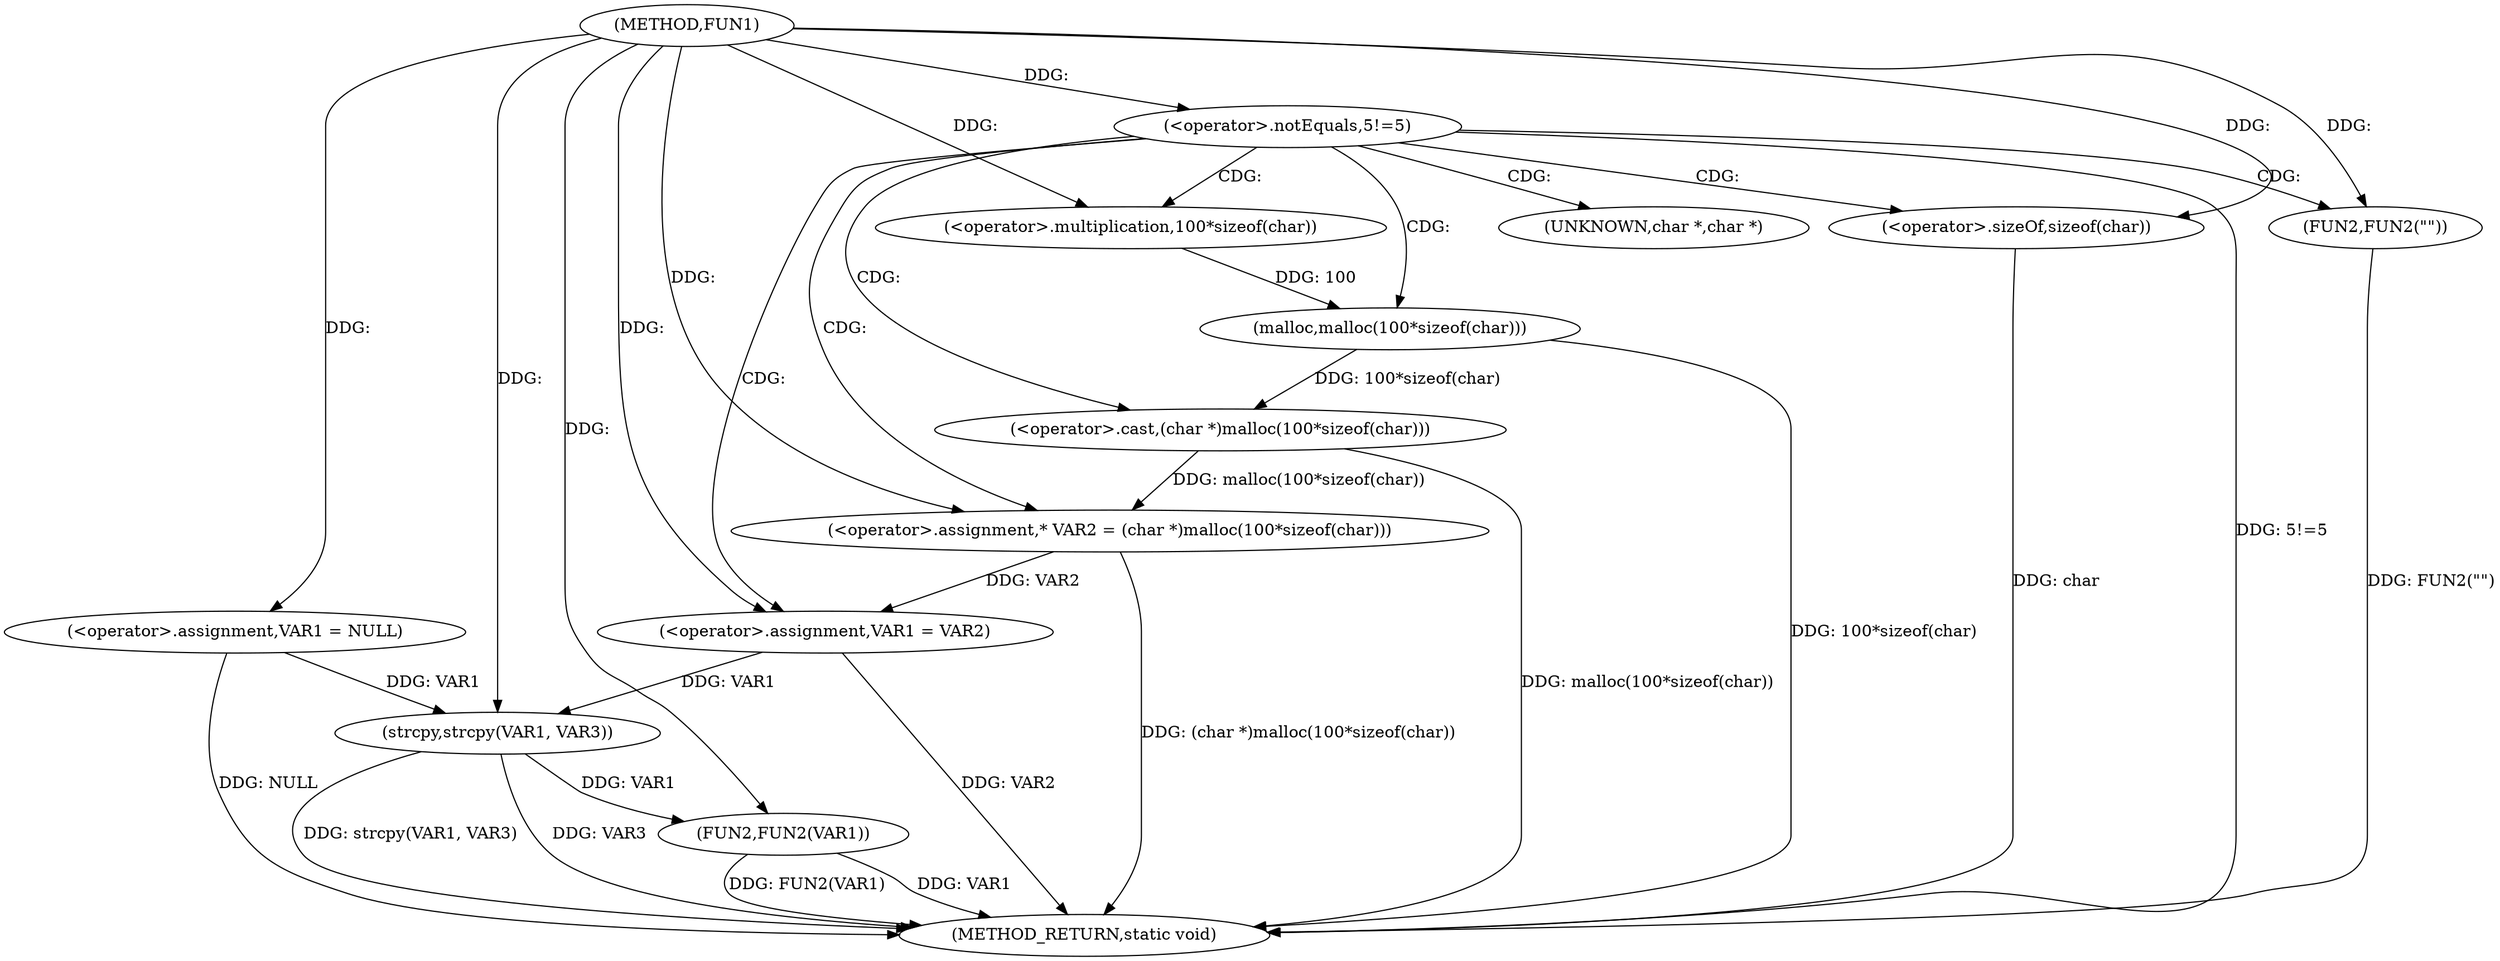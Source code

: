 digraph FUN1 {  
"1000100" [label = "(METHOD,FUN1)" ]
"1000136" [label = "(METHOD_RETURN,static void)" ]
"1000103" [label = "(<operator>.assignment,VAR1 = NULL)" ]
"1000107" [label = "(<operator>.notEquals,5!=5)" ]
"1000111" [label = "(FUN2,FUN2(\"\"))" ]
"1000117" [label = "(<operator>.assignment,* VAR2 = (char *)malloc(100*sizeof(char)))" ]
"1000119" [label = "(<operator>.cast,(char *)malloc(100*sizeof(char)))" ]
"1000121" [label = "(malloc,malloc(100*sizeof(char)))" ]
"1000122" [label = "(<operator>.multiplication,100*sizeof(char))" ]
"1000124" [label = "(<operator>.sizeOf,sizeof(char))" ]
"1000126" [label = "(<operator>.assignment,VAR1 = VAR2)" ]
"1000131" [label = "(strcpy,strcpy(VAR1, VAR3))" ]
"1000134" [label = "(FUN2,FUN2(VAR1))" ]
"1000120" [label = "(UNKNOWN,char *,char *)" ]
  "1000124" -> "1000136"  [ label = "DDG: char"] 
  "1000107" -> "1000136"  [ label = "DDG: 5!=5"] 
  "1000103" -> "1000136"  [ label = "DDG: NULL"] 
  "1000119" -> "1000136"  [ label = "DDG: malloc(100*sizeof(char))"] 
  "1000131" -> "1000136"  [ label = "DDG: VAR3"] 
  "1000134" -> "1000136"  [ label = "DDG: VAR1"] 
  "1000121" -> "1000136"  [ label = "DDG: 100*sizeof(char)"] 
  "1000126" -> "1000136"  [ label = "DDG: VAR2"] 
  "1000117" -> "1000136"  [ label = "DDG: (char *)malloc(100*sizeof(char))"] 
  "1000111" -> "1000136"  [ label = "DDG: FUN2(\"\")"] 
  "1000134" -> "1000136"  [ label = "DDG: FUN2(VAR1)"] 
  "1000131" -> "1000136"  [ label = "DDG: strcpy(VAR1, VAR3)"] 
  "1000100" -> "1000103"  [ label = "DDG: "] 
  "1000100" -> "1000107"  [ label = "DDG: "] 
  "1000100" -> "1000111"  [ label = "DDG: "] 
  "1000119" -> "1000117"  [ label = "DDG: malloc(100*sizeof(char))"] 
  "1000100" -> "1000117"  [ label = "DDG: "] 
  "1000121" -> "1000119"  [ label = "DDG: 100*sizeof(char)"] 
  "1000122" -> "1000121"  [ label = "DDG: 100"] 
  "1000100" -> "1000122"  [ label = "DDG: "] 
  "1000100" -> "1000124"  [ label = "DDG: "] 
  "1000117" -> "1000126"  [ label = "DDG: VAR2"] 
  "1000100" -> "1000126"  [ label = "DDG: "] 
  "1000103" -> "1000131"  [ label = "DDG: VAR1"] 
  "1000126" -> "1000131"  [ label = "DDG: VAR1"] 
  "1000100" -> "1000131"  [ label = "DDG: "] 
  "1000131" -> "1000134"  [ label = "DDG: VAR1"] 
  "1000100" -> "1000134"  [ label = "DDG: "] 
  "1000107" -> "1000121"  [ label = "CDG: "] 
  "1000107" -> "1000124"  [ label = "CDG: "] 
  "1000107" -> "1000119"  [ label = "CDG: "] 
  "1000107" -> "1000120"  [ label = "CDG: "] 
  "1000107" -> "1000117"  [ label = "CDG: "] 
  "1000107" -> "1000111"  [ label = "CDG: "] 
  "1000107" -> "1000122"  [ label = "CDG: "] 
  "1000107" -> "1000126"  [ label = "CDG: "] 
}
